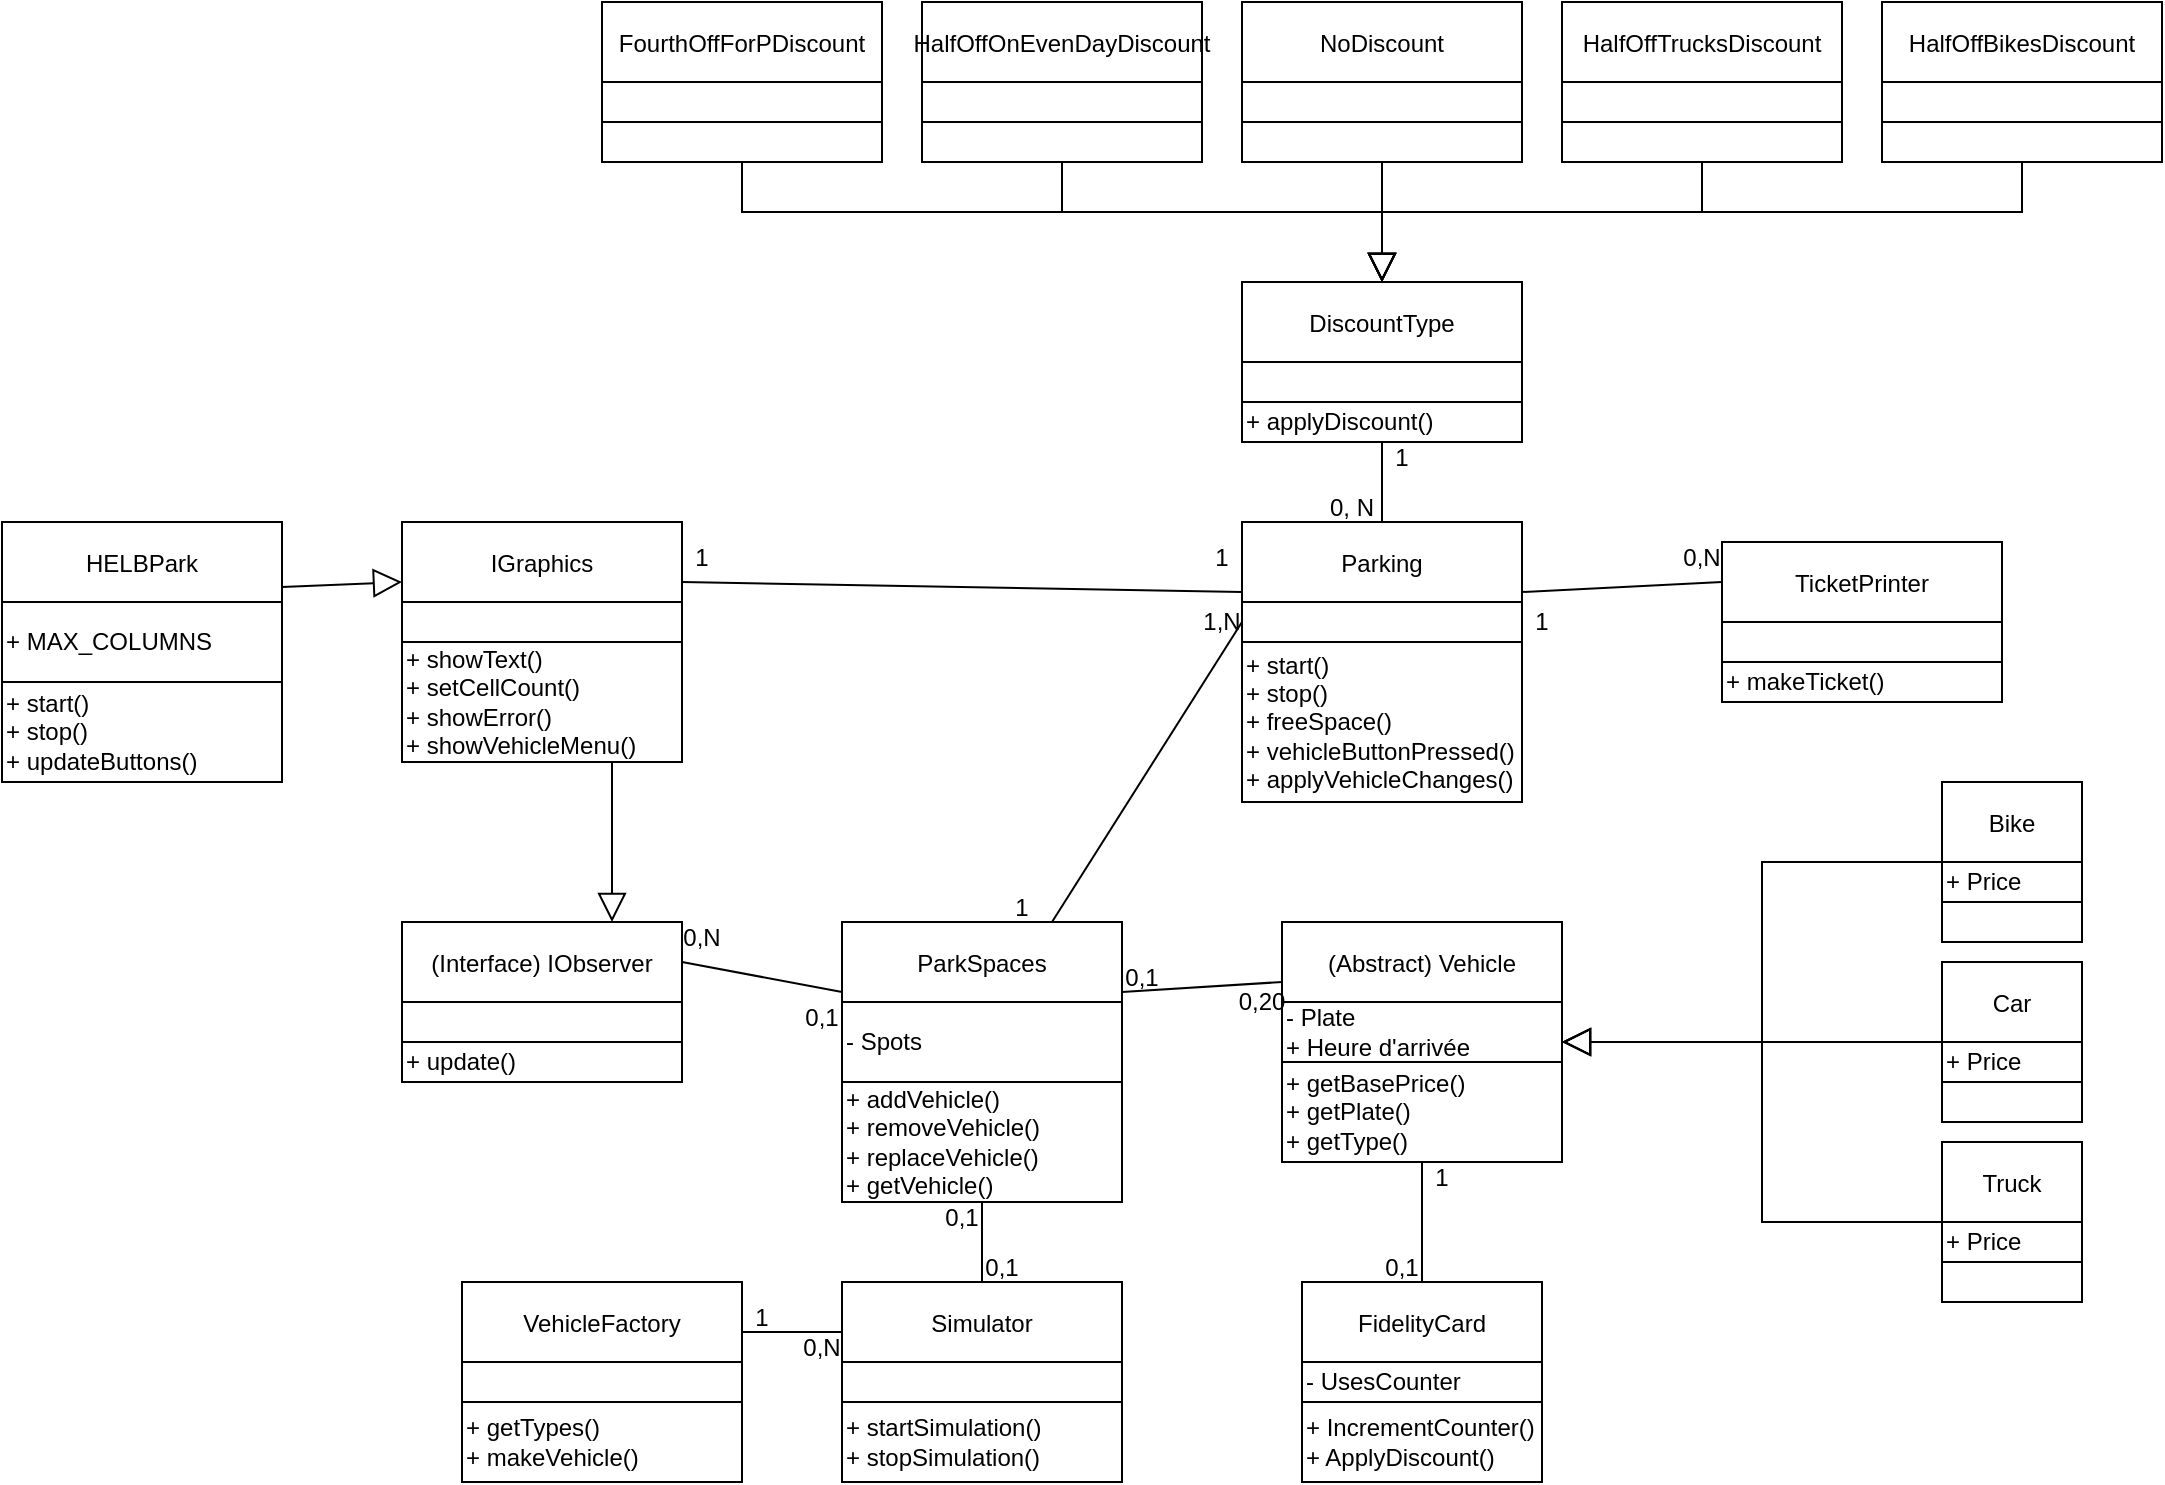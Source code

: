 <mxfile version="18.1.3" type="device"><diagram id="ke4rVfCFFJqAwQmSbjGY" name="Page-1"><mxGraphModel dx="1422" dy="705" grid="1" gridSize="10" guides="1" tooltips="1" connect="1" arrows="0" fold="1" page="1" pageScale="1" pageWidth="1169" pageHeight="827" math="0" shadow="0"><root><mxCell id="0"/><mxCell id="1" parent="0"/><mxCell id="sFD6W9ntv6gre6_A-r07-9" value="DiscountType" style="swimlane;fontStyle=0;childLayout=stackLayout;horizontal=1;startSize=40;horizontalStack=0;resizeParent=1;resizeParentMax=0;resizeLast=0;collapsible=1;marginBottom=0;" parent="1" vertex="1"><mxGeometry x="660" y="180" width="140" height="80" as="geometry"/></mxCell><mxCell id="sFD6W9ntv6gre6_A-r07-13" value="" style="rounded=0;whiteSpace=wrap;html=1;align=left;" parent="sFD6W9ntv6gre6_A-r07-9" vertex="1"><mxGeometry y="40" width="140" height="20" as="geometry"/></mxCell><mxCell id="sFD6W9ntv6gre6_A-r07-14" value="+ applyDiscount()" style="rounded=0;whiteSpace=wrap;html=1;align=left;" parent="sFD6W9ntv6gre6_A-r07-9" vertex="1"><mxGeometry y="60" width="140" height="20" as="geometry"/></mxCell><mxCell id="sFD6W9ntv6gre6_A-r07-15" value="(Abstract) Vehicle" style="swimlane;fontStyle=0;childLayout=stackLayout;horizontal=1;startSize=40;horizontalStack=0;resizeParent=1;resizeParentMax=0;resizeLast=0;collapsible=1;marginBottom=0;" parent="1" vertex="1"><mxGeometry x="680" y="500" width="140" height="120" as="geometry"><mxRectangle x="880" y="680" width="130" height="40" as="alternateBounds"/></mxGeometry></mxCell><mxCell id="sFD6W9ntv6gre6_A-r07-16" value="- Plate&lt;br&gt;+ Heure d'arrivée" style="rounded=0;whiteSpace=wrap;html=1;align=left;" parent="sFD6W9ntv6gre6_A-r07-15" vertex="1"><mxGeometry y="40" width="140" height="30" as="geometry"/></mxCell><mxCell id="sFD6W9ntv6gre6_A-r07-17" value="+ getBasePrice()&lt;br&gt;+ getPlate()&lt;br&gt;+ getType()" style="rounded=0;whiteSpace=wrap;html=1;align=left;" parent="sFD6W9ntv6gre6_A-r07-15" vertex="1"><mxGeometry y="70" width="140" height="50" as="geometry"/></mxCell><mxCell id="sFD6W9ntv6gre6_A-r07-48" style="edgeStyle=none;rounded=0;orthogonalLoop=1;jettySize=auto;html=1;exitX=1;exitY=0.25;exitDx=0;exitDy=0;entryX=0;entryY=0.25;entryDx=0;entryDy=0;endArrow=block;endFill=0;endSize=12;" parent="1" source="sFD6W9ntv6gre6_A-r07-18" target="sFD6W9ntv6gre6_A-r07-21" edge="1"><mxGeometry relative="1" as="geometry"/></mxCell><mxCell id="sFD6W9ntv6gre6_A-r07-18" value="HELBPark" style="swimlane;fontStyle=0;childLayout=stackLayout;horizontal=1;startSize=40;horizontalStack=0;resizeParent=1;resizeParentMax=0;resizeLast=0;collapsible=1;marginBottom=0;" parent="1" vertex="1"><mxGeometry x="40" y="300" width="140" height="130" as="geometry"/></mxCell><mxCell id="sFD6W9ntv6gre6_A-r07-19" value="+ MAX_COLUMNS" style="rounded=0;whiteSpace=wrap;html=1;align=left;" parent="sFD6W9ntv6gre6_A-r07-18" vertex="1"><mxGeometry y="40" width="140" height="40" as="geometry"/></mxCell><mxCell id="sFD6W9ntv6gre6_A-r07-20" value="+ start()&lt;br&gt;+ stop()&lt;br&gt;+ updateButtons()" style="rounded=0;whiteSpace=wrap;html=1;align=left;" parent="sFD6W9ntv6gre6_A-r07-18" vertex="1"><mxGeometry y="80" width="140" height="50" as="geometry"/></mxCell><mxCell id="sFD6W9ntv6gre6_A-r07-21" value="IGraphics" style="swimlane;fontStyle=0;childLayout=stackLayout;horizontal=1;startSize=40;horizontalStack=0;resizeParent=1;resizeParentMax=0;resizeLast=0;collapsible=1;marginBottom=0;" parent="1" vertex="1"><mxGeometry x="240" y="300" width="140" height="120" as="geometry"/></mxCell><mxCell id="sFD6W9ntv6gre6_A-r07-22" value="" style="rounded=0;whiteSpace=wrap;html=1;align=left;" parent="sFD6W9ntv6gre6_A-r07-21" vertex="1"><mxGeometry y="40" width="140" height="20" as="geometry"/></mxCell><mxCell id="sFD6W9ntv6gre6_A-r07-23" value="+ showText()&lt;br&gt;+ setCellCount()&lt;br&gt;+ showError()&lt;br&gt;+ showVehicleMenu()" style="rounded=0;whiteSpace=wrap;html=1;align=left;" parent="sFD6W9ntv6gre6_A-r07-21" vertex="1"><mxGeometry y="60" width="140" height="60" as="geometry"/></mxCell><mxCell id="sFD6W9ntv6gre6_A-r07-24" value="(Interface) IObserver" style="swimlane;fontStyle=0;childLayout=stackLayout;horizontal=1;startSize=40;horizontalStack=0;resizeParent=1;resizeParentMax=0;resizeLast=0;collapsible=1;marginBottom=0;" parent="1" vertex="1"><mxGeometry x="240" y="500" width="140" height="80" as="geometry"/></mxCell><mxCell id="sFD6W9ntv6gre6_A-r07-25" value="" style="rounded=0;whiteSpace=wrap;html=1;align=left;" parent="sFD6W9ntv6gre6_A-r07-24" vertex="1"><mxGeometry y="40" width="140" height="20" as="geometry"/></mxCell><mxCell id="sFD6W9ntv6gre6_A-r07-26" value="+ update()" style="rounded=0;whiteSpace=wrap;html=1;align=left;" parent="sFD6W9ntv6gre6_A-r07-24" vertex="1"><mxGeometry y="60" width="140" height="20" as="geometry"/></mxCell><mxCell id="sFD6W9ntv6gre6_A-r07-50" style="edgeStyle=none;rounded=0;orthogonalLoop=1;jettySize=auto;html=1;exitX=0;exitY=0.25;exitDx=0;exitDy=0;entryX=1;entryY=0.25;entryDx=0;entryDy=0;endArrow=none;endFill=0;endSize=12;" parent="1" source="sFD6W9ntv6gre6_A-r07-28" target="sFD6W9ntv6gre6_A-r07-21" edge="1"><mxGeometry relative="1" as="geometry"/></mxCell><mxCell id="sFD6W9ntv6gre6_A-r07-54" style="edgeStyle=none;rounded=0;orthogonalLoop=1;jettySize=auto;html=1;exitX=1;exitY=0.25;exitDx=0;exitDy=0;entryX=0;entryY=0.25;entryDx=0;entryDy=0;endArrow=none;endFill=0;endSize=12;" parent="1" source="sFD6W9ntv6gre6_A-r07-28" target="sFD6W9ntv6gre6_A-r07-37" edge="1"><mxGeometry relative="1" as="geometry"/></mxCell><mxCell id="sFD6W9ntv6gre6_A-r07-56" style="edgeStyle=none;rounded=0;orthogonalLoop=1;jettySize=auto;html=1;exitX=0.5;exitY=0;exitDx=0;exitDy=0;entryX=0.5;entryY=1;entryDx=0;entryDy=0;endArrow=none;endFill=0;endSize=12;" parent="1" source="sFD6W9ntv6gre6_A-r07-28" target="sFD6W9ntv6gre6_A-r07-9" edge="1"><mxGeometry relative="1" as="geometry"/></mxCell><mxCell id="sFD6W9ntv6gre6_A-r07-28" value="Parking" style="swimlane;fontStyle=0;childLayout=stackLayout;horizontal=1;startSize=40;horizontalStack=0;resizeParent=1;resizeParentMax=0;resizeLast=0;collapsible=1;marginBottom=0;" parent="1" vertex="1"><mxGeometry x="660" y="300" width="140" height="140" as="geometry"/></mxCell><mxCell id="sFD6W9ntv6gre6_A-r07-29" value="" style="rounded=0;whiteSpace=wrap;html=1;align=left;" parent="sFD6W9ntv6gre6_A-r07-28" vertex="1"><mxGeometry y="40" width="140" height="20" as="geometry"/></mxCell><mxCell id="sFD6W9ntv6gre6_A-r07-30" value="+ start()&lt;br&gt;+ stop()&lt;br&gt;+ freeSpace()&lt;br&gt;+ vehicleButtonPressed()&lt;br&gt;+ applyVehicleChanges()" style="rounded=0;whiteSpace=wrap;html=1;align=left;" parent="sFD6W9ntv6gre6_A-r07-28" vertex="1"><mxGeometry y="60" width="140" height="80" as="geometry"/></mxCell><mxCell id="sFD6W9ntv6gre6_A-r07-52" style="edgeStyle=none;rounded=0;orthogonalLoop=1;jettySize=auto;html=1;exitX=0.75;exitY=0;exitDx=0;exitDy=0;entryX=0;entryY=0.5;entryDx=0;entryDy=0;endArrow=none;endFill=0;endSize=12;" parent="1" source="sFD6W9ntv6gre6_A-r07-31" target="sFD6W9ntv6gre6_A-r07-29" edge="1"><mxGeometry relative="1" as="geometry"/></mxCell><mxCell id="sFD6W9ntv6gre6_A-r07-53" style="edgeStyle=none;rounded=0;orthogonalLoop=1;jettySize=auto;html=1;exitX=0;exitY=0.25;exitDx=0;exitDy=0;entryX=1;entryY=0.25;entryDx=0;entryDy=0;endArrow=none;endFill=0;endSize=12;" parent="1" source="sFD6W9ntv6gre6_A-r07-31" target="sFD6W9ntv6gre6_A-r07-24" edge="1"><mxGeometry relative="1" as="geometry"/></mxCell><mxCell id="sFD6W9ntv6gre6_A-r07-57" style="edgeStyle=none;rounded=0;orthogonalLoop=1;jettySize=auto;html=1;exitX=1;exitY=0.25;exitDx=0;exitDy=0;entryX=0;entryY=0.25;entryDx=0;entryDy=0;endArrow=none;endFill=0;endSize=12;" parent="1" source="sFD6W9ntv6gre6_A-r07-31" target="sFD6W9ntv6gre6_A-r07-15" edge="1"><mxGeometry relative="1" as="geometry"/></mxCell><mxCell id="sFD6W9ntv6gre6_A-r07-31" value="ParkSpaces" style="swimlane;fontStyle=0;childLayout=stackLayout;horizontal=1;startSize=40;horizontalStack=0;resizeParent=1;resizeParentMax=0;resizeLast=0;collapsible=1;marginBottom=0;" parent="1" vertex="1"><mxGeometry x="460" y="500" width="140" height="140" as="geometry"/></mxCell><mxCell id="sFD6W9ntv6gre6_A-r07-32" value="- Spots" style="rounded=0;whiteSpace=wrap;html=1;align=left;" parent="sFD6W9ntv6gre6_A-r07-31" vertex="1"><mxGeometry y="40" width="140" height="40" as="geometry"/></mxCell><mxCell id="sFD6W9ntv6gre6_A-r07-33" value="+ addVehicle()&lt;br&gt;+ removeVehicle()&lt;br&gt;+ replaceVehicle()&lt;br&gt;+ getVehicle()" style="rounded=0;whiteSpace=wrap;html=1;align=left;" parent="sFD6W9ntv6gre6_A-r07-31" vertex="1"><mxGeometry y="80" width="140" height="60" as="geometry"/></mxCell><mxCell id="sFD6W9ntv6gre6_A-r07-59" style="edgeStyle=none;rounded=0;orthogonalLoop=1;jettySize=auto;html=1;exitX=1;exitY=0.25;exitDx=0;exitDy=0;entryX=0;entryY=0.25;entryDx=0;entryDy=0;endArrow=none;endFill=0;endSize=12;" parent="1" source="sFD6W9ntv6gre6_A-r07-34" target="sFD6W9ntv6gre6_A-r07-40" edge="1"><mxGeometry relative="1" as="geometry"/></mxCell><mxCell id="sFD6W9ntv6gre6_A-r07-34" value="Simulator" style="swimlane;fontStyle=0;childLayout=stackLayout;horizontal=1;startSize=40;horizontalStack=0;resizeParent=1;resizeParentMax=0;resizeLast=0;collapsible=1;marginBottom=0;" parent="1" vertex="1"><mxGeometry x="460" y="680" width="140" height="100" as="geometry"/></mxCell><mxCell id="sFD6W9ntv6gre6_A-r07-35" value="" style="rounded=0;whiteSpace=wrap;html=1;align=left;" parent="sFD6W9ntv6gre6_A-r07-34" vertex="1"><mxGeometry y="40" width="140" height="20" as="geometry"/></mxCell><mxCell id="sFD6W9ntv6gre6_A-r07-36" value="+ startSimulation()&lt;br&gt;+ stopSimulation()" style="rounded=0;whiteSpace=wrap;html=1;align=left;" parent="sFD6W9ntv6gre6_A-r07-34" vertex="1"><mxGeometry y="60" width="140" height="40" as="geometry"/></mxCell><mxCell id="sFD6W9ntv6gre6_A-r07-37" value="TicketPrinter" style="swimlane;fontStyle=0;childLayout=stackLayout;horizontal=1;startSize=40;horizontalStack=0;resizeParent=1;resizeParentMax=0;resizeLast=0;collapsible=1;marginBottom=0;" parent="1" vertex="1"><mxGeometry x="900" y="310" width="140" height="80" as="geometry"/></mxCell><mxCell id="sFD6W9ntv6gre6_A-r07-38" value="" style="rounded=0;whiteSpace=wrap;html=1;align=left;" parent="sFD6W9ntv6gre6_A-r07-37" vertex="1"><mxGeometry y="40" width="140" height="20" as="geometry"/></mxCell><mxCell id="sFD6W9ntv6gre6_A-r07-39" value="+ makeTicket()" style="rounded=0;whiteSpace=wrap;html=1;align=left;" parent="sFD6W9ntv6gre6_A-r07-37" vertex="1"><mxGeometry y="60" width="140" height="20" as="geometry"/></mxCell><mxCell id="sFD6W9ntv6gre6_A-r07-40" value="VehicleFactory" style="swimlane;fontStyle=0;childLayout=stackLayout;horizontal=1;startSize=40;horizontalStack=0;resizeParent=1;resizeParentMax=0;resizeLast=0;collapsible=1;marginBottom=0;" parent="1" vertex="1"><mxGeometry x="270" y="680" width="140" height="100" as="geometry"/></mxCell><mxCell id="sFD6W9ntv6gre6_A-r07-41" value="" style="rounded=0;whiteSpace=wrap;html=1;align=left;" parent="sFD6W9ntv6gre6_A-r07-40" vertex="1"><mxGeometry y="40" width="140" height="20" as="geometry"/></mxCell><mxCell id="sFD6W9ntv6gre6_A-r07-42" value="+ getTypes()&lt;br&gt;+ makeVehicle()" style="rounded=0;whiteSpace=wrap;html=1;align=left;" parent="sFD6W9ntv6gre6_A-r07-40" vertex="1"><mxGeometry y="60" width="140" height="40" as="geometry"/></mxCell><mxCell id="sFD6W9ntv6gre6_A-r07-46" style="edgeStyle=none;rounded=0;orthogonalLoop=1;jettySize=auto;html=1;exitX=0.75;exitY=1;exitDx=0;exitDy=0;entryX=0.75;entryY=0;entryDx=0;entryDy=0;endArrow=block;endFill=0;endSize=12;" parent="1" source="sFD6W9ntv6gre6_A-r07-23" target="sFD6W9ntv6gre6_A-r07-24" edge="1"><mxGeometry relative="1" as="geometry"/></mxCell><mxCell id="sFD6W9ntv6gre6_A-r07-55" style="edgeStyle=none;rounded=0;orthogonalLoop=1;jettySize=auto;html=1;exitX=0.5;exitY=1;exitDx=0;exitDy=0;entryX=0.5;entryY=0;entryDx=0;entryDy=0;endArrow=none;endFill=0;endSize=12;" parent="1" source="sFD6W9ntv6gre6_A-r07-33" target="sFD6W9ntv6gre6_A-r07-34" edge="1"><mxGeometry relative="1" as="geometry"/></mxCell><mxCell id="sFD6W9ntv6gre6_A-r07-76" style="edgeStyle=orthogonalEdgeStyle;rounded=0;orthogonalLoop=1;jettySize=auto;html=1;exitX=0.5;exitY=1;exitDx=0;exitDy=0;entryX=0.5;entryY=0;entryDx=0;entryDy=0;endArrow=block;endFill=0;endSize=12;" parent="1" source="sFD6W9ntv6gre6_A-r07-61" target="sFD6W9ntv6gre6_A-r07-9" edge="1"><mxGeometry relative="1" as="geometry"/></mxCell><mxCell id="sFD6W9ntv6gre6_A-r07-61" value="NoDiscount" style="swimlane;fontStyle=0;childLayout=stackLayout;horizontal=1;startSize=40;horizontalStack=0;resizeParent=1;resizeParentMax=0;resizeLast=0;collapsible=1;marginBottom=0;" parent="1" vertex="1"><mxGeometry x="660" y="40" width="140" height="80" as="geometry"/></mxCell><mxCell id="sFD6W9ntv6gre6_A-r07-62" value="" style="rounded=0;whiteSpace=wrap;html=1;align=left;" parent="sFD6W9ntv6gre6_A-r07-61" vertex="1"><mxGeometry y="40" width="140" height="20" as="geometry"/></mxCell><mxCell id="sFD6W9ntv6gre6_A-r07-63" value="" style="rounded=0;whiteSpace=wrap;html=1;align=left;" parent="sFD6W9ntv6gre6_A-r07-61" vertex="1"><mxGeometry y="60" width="140" height="20" as="geometry"/></mxCell><mxCell id="sFD6W9ntv6gre6_A-r07-79" style="edgeStyle=orthogonalEdgeStyle;rounded=0;orthogonalLoop=1;jettySize=auto;html=1;exitX=0.5;exitY=1;exitDx=0;exitDy=0;entryX=0.5;entryY=0;entryDx=0;entryDy=0;endArrow=block;endFill=0;endSize=12;" parent="1" source="sFD6W9ntv6gre6_A-r07-64" target="sFD6W9ntv6gre6_A-r07-9" edge="1"><mxGeometry relative="1" as="geometry"/></mxCell><mxCell id="sFD6W9ntv6gre6_A-r07-64" value="HalfOffBikesDiscount" style="swimlane;fontStyle=0;childLayout=stackLayout;horizontal=1;startSize=40;horizontalStack=0;resizeParent=1;resizeParentMax=0;resizeLast=0;collapsible=1;marginBottom=0;" parent="1" vertex="1"><mxGeometry x="980" y="40" width="140" height="80" as="geometry"/></mxCell><mxCell id="sFD6W9ntv6gre6_A-r07-65" value="" style="rounded=0;whiteSpace=wrap;html=1;align=left;" parent="sFD6W9ntv6gre6_A-r07-64" vertex="1"><mxGeometry y="40" width="140" height="20" as="geometry"/></mxCell><mxCell id="sFD6W9ntv6gre6_A-r07-66" value="" style="rounded=0;whiteSpace=wrap;html=1;align=left;" parent="sFD6W9ntv6gre6_A-r07-64" vertex="1"><mxGeometry y="60" width="140" height="20" as="geometry"/></mxCell><mxCell id="sFD6W9ntv6gre6_A-r07-78" style="edgeStyle=orthogonalEdgeStyle;rounded=0;orthogonalLoop=1;jettySize=auto;html=1;exitX=0.5;exitY=1;exitDx=0;exitDy=0;entryX=0.5;entryY=0;entryDx=0;entryDy=0;endArrow=block;endFill=0;endSize=12;" parent="1" source="sFD6W9ntv6gre6_A-r07-67" target="sFD6W9ntv6gre6_A-r07-9" edge="1"><mxGeometry relative="1" as="geometry"/></mxCell><mxCell id="sFD6W9ntv6gre6_A-r07-67" value="HalfOffTrucksDiscount" style="swimlane;fontStyle=0;childLayout=stackLayout;horizontal=1;startSize=40;horizontalStack=0;resizeParent=1;resizeParentMax=0;resizeLast=0;collapsible=1;marginBottom=0;" parent="1" vertex="1"><mxGeometry x="820" y="40" width="140" height="80" as="geometry"/></mxCell><mxCell id="sFD6W9ntv6gre6_A-r07-68" value="" style="rounded=0;whiteSpace=wrap;html=1;align=left;" parent="sFD6W9ntv6gre6_A-r07-67" vertex="1"><mxGeometry y="40" width="140" height="20" as="geometry"/></mxCell><mxCell id="sFD6W9ntv6gre6_A-r07-69" value="" style="rounded=0;whiteSpace=wrap;html=1;align=left;" parent="sFD6W9ntv6gre6_A-r07-67" vertex="1"><mxGeometry y="60" width="140" height="20" as="geometry"/></mxCell><mxCell id="sFD6W9ntv6gre6_A-r07-80" style="edgeStyle=orthogonalEdgeStyle;rounded=0;orthogonalLoop=1;jettySize=auto;html=1;exitX=0.5;exitY=1;exitDx=0;exitDy=0;endArrow=block;endFill=0;endSize=12;entryX=0.5;entryY=0;entryDx=0;entryDy=0;" parent="1" source="sFD6W9ntv6gre6_A-r07-70" target="sFD6W9ntv6gre6_A-r07-9" edge="1"><mxGeometry relative="1" as="geometry"><mxPoint x="730.0" y="150" as="targetPoint"/></mxGeometry></mxCell><mxCell id="sFD6W9ntv6gre6_A-r07-70" value="HalfOffOnEvenDayDiscount" style="swimlane;fontStyle=0;childLayout=stackLayout;horizontal=1;startSize=40;horizontalStack=0;resizeParent=1;resizeParentMax=0;resizeLast=0;collapsible=1;marginBottom=0;" parent="1" vertex="1"><mxGeometry x="500" y="40" width="140" height="80" as="geometry"/></mxCell><mxCell id="sFD6W9ntv6gre6_A-r07-71" value="" style="rounded=0;whiteSpace=wrap;html=1;align=left;" parent="sFD6W9ntv6gre6_A-r07-70" vertex="1"><mxGeometry y="40" width="140" height="20" as="geometry"/></mxCell><mxCell id="sFD6W9ntv6gre6_A-r07-72" value="" style="rounded=0;whiteSpace=wrap;html=1;align=left;" parent="sFD6W9ntv6gre6_A-r07-70" vertex="1"><mxGeometry y="60" width="140" height="20" as="geometry"/></mxCell><mxCell id="sFD6W9ntv6gre6_A-r07-82" style="edgeStyle=orthogonalEdgeStyle;rounded=0;orthogonalLoop=1;jettySize=auto;html=1;exitX=0.5;exitY=1;exitDx=0;exitDy=0;entryX=0.5;entryY=0;entryDx=0;entryDy=0;endArrow=block;endFill=0;endSize=12;" parent="1" source="sFD6W9ntv6gre6_A-r07-73" target="sFD6W9ntv6gre6_A-r07-9" edge="1"><mxGeometry relative="1" as="geometry"/></mxCell><mxCell id="sFD6W9ntv6gre6_A-r07-73" value="FourthOffForPDiscount" style="swimlane;fontStyle=0;childLayout=stackLayout;horizontal=1;startSize=40;horizontalStack=0;resizeParent=1;resizeParentMax=0;resizeLast=0;collapsible=1;marginBottom=0;" parent="1" vertex="1"><mxGeometry x="340" y="40" width="140" height="80" as="geometry"/></mxCell><mxCell id="sFD6W9ntv6gre6_A-r07-74" value="" style="rounded=0;whiteSpace=wrap;html=1;align=left;" parent="sFD6W9ntv6gre6_A-r07-73" vertex="1"><mxGeometry y="40" width="140" height="20" as="geometry"/></mxCell><mxCell id="sFD6W9ntv6gre6_A-r07-75" value="" style="rounded=0;whiteSpace=wrap;html=1;align=left;" parent="sFD6W9ntv6gre6_A-r07-73" vertex="1"><mxGeometry y="60" width="140" height="20" as="geometry"/></mxCell><mxCell id="sFD6W9ntv6gre6_A-r07-92" style="edgeStyle=orthogonalEdgeStyle;rounded=0;orthogonalLoop=1;jettySize=auto;html=1;exitX=0;exitY=0.5;exitDx=0;exitDy=0;entryX=1;entryY=0.5;entryDx=0;entryDy=0;endArrow=block;endFill=0;endSize=12;" parent="1" source="sFD6W9ntv6gre6_A-r07-83" target="sFD6W9ntv6gre6_A-r07-15" edge="1"><mxGeometry relative="1" as="geometry"/></mxCell><mxCell id="sFD6W9ntv6gre6_A-r07-83" value="Car" style="swimlane;fontStyle=0;childLayout=stackLayout;horizontal=1;startSize=40;horizontalStack=0;resizeParent=1;resizeParentMax=0;resizeLast=0;collapsible=1;marginBottom=0;" parent="1" vertex="1"><mxGeometry x="1010" y="520" width="70" height="80" as="geometry"/></mxCell><mxCell id="sFD6W9ntv6gre6_A-r07-84" value="+ Price" style="rounded=0;whiteSpace=wrap;html=1;align=left;" parent="sFD6W9ntv6gre6_A-r07-83" vertex="1"><mxGeometry y="40" width="70" height="20" as="geometry"/></mxCell><mxCell id="sFD6W9ntv6gre6_A-r07-85" value="" style="rounded=0;whiteSpace=wrap;html=1;align=left;" parent="sFD6W9ntv6gre6_A-r07-83" vertex="1"><mxGeometry y="60" width="70" height="20" as="geometry"/></mxCell><mxCell id="sFD6W9ntv6gre6_A-r07-93" style="edgeStyle=orthogonalEdgeStyle;rounded=0;orthogonalLoop=1;jettySize=auto;html=1;exitX=0;exitY=0.5;exitDx=0;exitDy=0;entryX=1;entryY=0.5;entryDx=0;entryDy=0;endArrow=block;endFill=0;endSize=12;" parent="1" source="sFD6W9ntv6gre6_A-r07-86" target="sFD6W9ntv6gre6_A-r07-15" edge="1"><mxGeometry relative="1" as="geometry"/></mxCell><mxCell id="sFD6W9ntv6gre6_A-r07-86" value="Bike" style="swimlane;fontStyle=0;childLayout=stackLayout;horizontal=1;startSize=40;horizontalStack=0;resizeParent=1;resizeParentMax=0;resizeLast=0;collapsible=1;marginBottom=0;" parent="1" vertex="1"><mxGeometry x="1010" y="430" width="70" height="80" as="geometry"/></mxCell><mxCell id="sFD6W9ntv6gre6_A-r07-87" value="+ Price" style="rounded=0;whiteSpace=wrap;html=1;align=left;" parent="sFD6W9ntv6gre6_A-r07-86" vertex="1"><mxGeometry y="40" width="70" height="20" as="geometry"/></mxCell><mxCell id="sFD6W9ntv6gre6_A-r07-88" value="" style="rounded=0;whiteSpace=wrap;html=1;align=left;" parent="sFD6W9ntv6gre6_A-r07-86" vertex="1"><mxGeometry y="60" width="70" height="20" as="geometry"/></mxCell><mxCell id="sFD6W9ntv6gre6_A-r07-95" style="edgeStyle=orthogonalEdgeStyle;rounded=0;orthogonalLoop=1;jettySize=auto;html=1;exitX=0;exitY=0.5;exitDx=0;exitDy=0;endArrow=block;endFill=0;endSize=12;entryX=1;entryY=0.5;entryDx=0;entryDy=0;" parent="1" source="sFD6W9ntv6gre6_A-r07-89" target="sFD6W9ntv6gre6_A-r07-15" edge="1"><mxGeometry relative="1" as="geometry"><mxPoint x="820" y="540" as="targetPoint"/></mxGeometry></mxCell><mxCell id="sFD6W9ntv6gre6_A-r07-89" value="Truck" style="swimlane;fontStyle=0;childLayout=stackLayout;horizontal=1;startSize=40;horizontalStack=0;resizeParent=1;resizeParentMax=0;resizeLast=0;collapsible=1;marginBottom=0;" parent="1" vertex="1"><mxGeometry x="1010" y="610" width="70" height="80" as="geometry"/></mxCell><mxCell id="sFD6W9ntv6gre6_A-r07-90" value="+ Price" style="rounded=0;whiteSpace=wrap;html=1;align=left;" parent="sFD6W9ntv6gre6_A-r07-89" vertex="1"><mxGeometry y="40" width="70" height="20" as="geometry"/></mxCell><mxCell id="sFD6W9ntv6gre6_A-r07-91" value="" style="rounded=0;whiteSpace=wrap;html=1;align=left;" parent="sFD6W9ntv6gre6_A-r07-89" vertex="1"><mxGeometry y="60" width="70" height="20" as="geometry"/></mxCell><mxCell id="04CvXtsoprfzBaM71WfR-4" style="edgeStyle=orthogonalEdgeStyle;rounded=0;orthogonalLoop=1;jettySize=auto;html=1;exitX=0.5;exitY=0;exitDx=0;exitDy=0;entryX=0.5;entryY=1;entryDx=0;entryDy=0;endArrow=none;endFill=0;" edge="1" parent="1" source="04CvXtsoprfzBaM71WfR-1" target="sFD6W9ntv6gre6_A-r07-15"><mxGeometry relative="1" as="geometry"/></mxCell><mxCell id="04CvXtsoprfzBaM71WfR-1" value="FidelityCard" style="swimlane;fontStyle=0;childLayout=stackLayout;horizontal=1;startSize=40;horizontalStack=0;resizeParent=1;resizeParentMax=0;resizeLast=0;collapsible=1;marginBottom=0;" vertex="1" parent="1"><mxGeometry x="690" y="680" width="120" height="100" as="geometry"><mxRectangle x="880" y="680" width="130" height="40" as="alternateBounds"/></mxGeometry></mxCell><mxCell id="04CvXtsoprfzBaM71WfR-2" value="- UsesCounter" style="rounded=0;whiteSpace=wrap;html=1;align=left;" vertex="1" parent="04CvXtsoprfzBaM71WfR-1"><mxGeometry y="40" width="120" height="20" as="geometry"/></mxCell><mxCell id="04CvXtsoprfzBaM71WfR-3" value="+ IncrementCounter()&lt;br&gt;+ ApplyDiscount()" style="rounded=0;whiteSpace=wrap;html=1;align=left;" vertex="1" parent="04CvXtsoprfzBaM71WfR-1"><mxGeometry y="60" width="120" height="40" as="geometry"/></mxCell><mxCell id="04CvXtsoprfzBaM71WfR-5" value="1" style="text;html=1;strokeColor=none;fillColor=none;align=center;verticalAlign=middle;whiteSpace=wrap;rounded=0;" vertex="1" parent="1"><mxGeometry x="380" y="310" width="20" height="15" as="geometry"/></mxCell><mxCell id="04CvXtsoprfzBaM71WfR-6" value="1" style="text;html=1;strokeColor=none;fillColor=none;align=center;verticalAlign=middle;whiteSpace=wrap;rounded=0;" vertex="1" parent="1"><mxGeometry x="640" y="310" width="20" height="15" as="geometry"/></mxCell><mxCell id="04CvXtsoprfzBaM71WfR-7" value="1" style="text;html=1;strokeColor=none;fillColor=none;align=center;verticalAlign=middle;whiteSpace=wrap;rounded=0;" vertex="1" parent="1"><mxGeometry x="730" y="260" width="20" height="15" as="geometry"/></mxCell><mxCell id="04CvXtsoprfzBaM71WfR-8" value="0, N" style="text;html=1;strokeColor=none;fillColor=none;align=center;verticalAlign=middle;whiteSpace=wrap;rounded=0;" vertex="1" parent="1"><mxGeometry x="700" y="285" width="30" height="15" as="geometry"/></mxCell><mxCell id="04CvXtsoprfzBaM71WfR-9" value="1" style="text;html=1;strokeColor=none;fillColor=none;align=center;verticalAlign=middle;whiteSpace=wrap;rounded=0;" vertex="1" parent="1"><mxGeometry x="800" y="342.5" width="20" height="15" as="geometry"/></mxCell><mxCell id="04CvXtsoprfzBaM71WfR-10" value="0,N" style="text;html=1;strokeColor=none;fillColor=none;align=center;verticalAlign=middle;whiteSpace=wrap;rounded=0;" vertex="1" parent="1"><mxGeometry x="880" y="310" width="20" height="15" as="geometry"/></mxCell><mxCell id="04CvXtsoprfzBaM71WfR-11" value="0,N" style="text;html=1;strokeColor=none;fillColor=none;align=center;verticalAlign=middle;whiteSpace=wrap;rounded=0;" vertex="1" parent="1"><mxGeometry x="380" y="500" width="20" height="15" as="geometry"/></mxCell><mxCell id="04CvXtsoprfzBaM71WfR-12" value="0,1" style="text;html=1;strokeColor=none;fillColor=none;align=center;verticalAlign=middle;whiteSpace=wrap;rounded=0;" vertex="1" parent="1"><mxGeometry x="440" y="540" width="20" height="15" as="geometry"/></mxCell><mxCell id="04CvXtsoprfzBaM71WfR-13" value="0,1" style="text;html=1;strokeColor=none;fillColor=none;align=center;verticalAlign=middle;whiteSpace=wrap;rounded=0;" vertex="1" parent="1"><mxGeometry x="600" y="520" width="20" height="15" as="geometry"/></mxCell><mxCell id="04CvXtsoprfzBaM71WfR-14" value="0,20" style="text;html=1;strokeColor=none;fillColor=none;align=center;verticalAlign=middle;whiteSpace=wrap;rounded=0;" vertex="1" parent="1"><mxGeometry x="660" y="532.5" width="20" height="15" as="geometry"/></mxCell><mxCell id="04CvXtsoprfzBaM71WfR-15" value="1" style="text;html=1;strokeColor=none;fillColor=none;align=center;verticalAlign=middle;whiteSpace=wrap;rounded=0;" vertex="1" parent="1"><mxGeometry x="750" y="620" width="20" height="15" as="geometry"/></mxCell><mxCell id="04CvXtsoprfzBaM71WfR-16" value="0,1" style="text;html=1;strokeColor=none;fillColor=none;align=center;verticalAlign=middle;whiteSpace=wrap;rounded=0;" vertex="1" parent="1"><mxGeometry x="730" y="665" width="20" height="15" as="geometry"/></mxCell><mxCell id="04CvXtsoprfzBaM71WfR-18" value="0,1" style="text;html=1;strokeColor=none;fillColor=none;align=center;verticalAlign=middle;whiteSpace=wrap;rounded=0;" vertex="1" parent="1"><mxGeometry x="530" y="665" width="20" height="15" as="geometry"/></mxCell><mxCell id="04CvXtsoprfzBaM71WfR-19" value="0,1" style="text;html=1;strokeColor=none;fillColor=none;align=center;verticalAlign=middle;whiteSpace=wrap;rounded=0;" vertex="1" parent="1"><mxGeometry x="510" y="640" width="20" height="15" as="geometry"/></mxCell><mxCell id="04CvXtsoprfzBaM71WfR-20" value="1" style="text;html=1;strokeColor=none;fillColor=none;align=center;verticalAlign=middle;whiteSpace=wrap;rounded=0;" vertex="1" parent="1"><mxGeometry x="410" y="690" width="20" height="15" as="geometry"/></mxCell><mxCell id="04CvXtsoprfzBaM71WfR-21" value="0,N" style="text;html=1;strokeColor=none;fillColor=none;align=center;verticalAlign=middle;whiteSpace=wrap;rounded=0;" vertex="1" parent="1"><mxGeometry x="440" y="705" width="20" height="15" as="geometry"/></mxCell><mxCell id="04CvXtsoprfzBaM71WfR-22" value="1" style="text;html=1;strokeColor=none;fillColor=none;align=center;verticalAlign=middle;whiteSpace=wrap;rounded=0;" vertex="1" parent="1"><mxGeometry x="540" y="485" width="20" height="15" as="geometry"/></mxCell><mxCell id="04CvXtsoprfzBaM71WfR-23" value="1,N" style="text;html=1;strokeColor=none;fillColor=none;align=center;verticalAlign=middle;whiteSpace=wrap;rounded=0;" vertex="1" parent="1"><mxGeometry x="640" y="342.5" width="20" height="15" as="geometry"/></mxCell></root></mxGraphModel></diagram></mxfile>